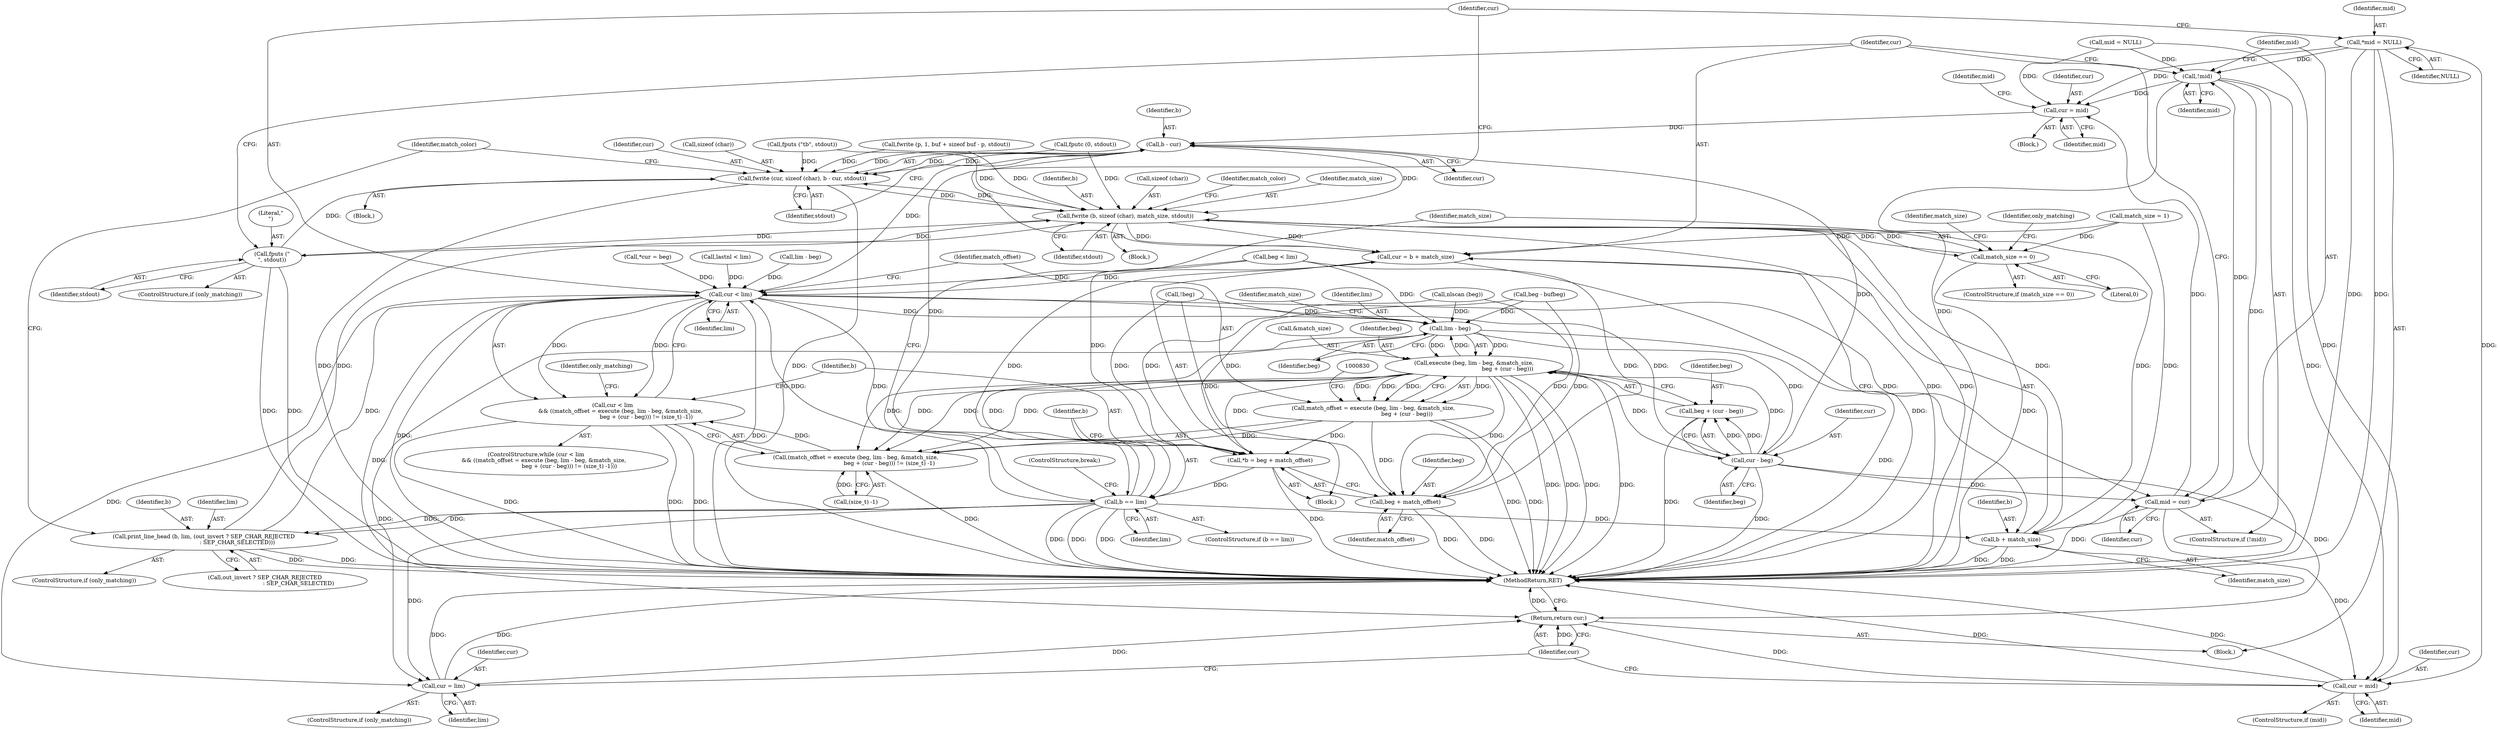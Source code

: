 digraph "0_savannah_8fcf61523644df42e1905c81bed26838e0b04f91@pointer" {
"1000806" [label="(Call,*mid = NULL)"];
"1000854" [label="(Call,!mid)"];
"1000877" [label="(Call,cur = mid)"];
"1000887" [label="(Call,b - cur)"];
"1000883" [label="(Call,fwrite (cur, sizeof (char), b - cur, stdout))"];
"1000893" [label="(Call,fwrite (b, sizeof (char), match_size, stdout))"];
"1000846" [label="(Call,match_size == 0)"];
"1000903" [label="(Call,fputs (\"\n\", stdout))"];
"1000906" [label="(Call,cur = b + match_size)"];
"1000811" [label="(Call,cur < lim)"];
"1000810" [label="(Call,cur < lim\n         && ((match_offset = execute (beg, lim - beg, &match_size,\n                                      beg + (cur - beg))) != (size_t) -1))"];
"1000819" [label="(Call,lim - beg)"];
"1000817" [label="(Call,execute (beg, lim - beg, &match_size,\n                                      beg + (cur - beg)))"];
"1000814" [label="(Call,(match_offset = execute (beg, lim - beg, &match_size,\n                                      beg + (cur - beg))) != (size_t) -1)"];
"1000815" [label="(Call,match_offset = execute (beg, lim - beg, &match_size,\n                                      beg + (cur - beg)))"];
"1000835" [label="(Call,*b = beg + match_offset)"];
"1000841" [label="(Call,b == lim)"];
"1000863" [label="(Call,print_line_head (b, lim, (out_invert ? SEP_CHAR_REJECTED\n                                      : SEP_CHAR_SELECTED)))"];
"1000908" [label="(Call,b + match_size)"];
"1000913" [label="(Call,cur = lim)"];
"1000922" [label="(Return,return cur;)"];
"1000837" [label="(Call,beg + match_offset)"];
"1000826" [label="(Call,cur - beg)"];
"1000824" [label="(Call,beg + (cur - beg))"];
"1000856" [label="(Call,mid = cur)"];
"1000919" [label="(Call,cur = mid)"];
"1000887" [label="(Call,b - cur)"];
"1000809" [label="(ControlStructure,while (cur < lim\n         && ((match_offset = execute (beg, lim - beg, &match_size,\n                                      beg + (cur - beg))) != (size_t) -1)))"];
"1000866" [label="(Call,out_invert ? SEP_CHAR_REJECTED\n                                      : SEP_CHAR_SELECTED)"];
"1001415" [label="(MethodReturn,RET)"];
"1000911" [label="(ControlStructure,if (only_matching))"];
"1000839" [label="(Identifier,match_offset)"];
"1000907" [label="(Identifier,cur)"];
"1000633" [label="(Call,!beg)"];
"1000811" [label="(Call,cur < lim)"];
"1000904" [label="(Literal,\"\n\")"];
"1000883" [label="(Call,fwrite (cur, sizeof (char), b - cur, stdout))"];
"1000898" [label="(Identifier,stdout)"];
"1000876" [label="(Block,)"];
"1000806" [label="(Call,*mid = NULL)"];
"1000823" [label="(Identifier,match_size)"];
"1000890" [label="(Identifier,stdout)"];
"1000838" [label="(Identifier,beg)"];
"1000895" [label="(Call,sizeof (char))"];
"1000703" [label="(Call,fwrite (p, 1, buf + sizeof buf - p, stdout))"];
"1000877" [label="(Call,cur = mid)"];
"1000818" [label="(Identifier,beg)"];
"1000815" [label="(Call,match_offset = execute (beg, lim - beg, &match_size,\n                                      beg + (cur - beg)))"];
"1000900" [label="(Identifier,match_color)"];
"1000798" [label="(Block,)"];
"1000730" [label="(Call,fputc (0, stdout))"];
"1000903" [label="(Call,fputs (\"\n\", stdout))"];
"1000819" [label="(Call,lim - beg)"];
"1000893" [label="(Call,fwrite (b, sizeof (char), match_size, stdout))"];
"1000884" [label="(Identifier,cur)"];
"1000825" [label="(Identifier,beg)"];
"1000841" [label="(Call,b == lim)"];
"1000892" [label="(Identifier,match_color)"];
"1000881" [label="(Identifier,mid)"];
"1000843" [label="(Identifier,lim)"];
"1000737" [label="(Call,lastnl < lim)"];
"1000629" [label="(Call,lim - beg)"];
"1000814" [label="(Call,(match_offset = execute (beg, lim - beg, &match_size,\n                                      beg + (cur - beg))) != (size_t) -1)"];
"1000817" [label="(Call,execute (beg, lim - beg, &match_size,\n                                      beg + (cur - beg)))"];
"1000912" [label="(Identifier,only_matching)"];
"1000920" [label="(Identifier,cur)"];
"1000850" [label="(Call,match_size = 1)"];
"1000856" [label="(Call,mid = cur)"];
"1000908" [label="(Call,b + match_size)"];
"1000847" [label="(Identifier,match_size)"];
"1000820" [label="(Identifier,lim)"];
"1000864" [label="(Identifier,b)"];
"1000913" [label="(Call,cur = lim)"];
"1000889" [label="(Identifier,cur)"];
"1000905" [label="(Identifier,stdout)"];
"1000851" [label="(Identifier,match_size)"];
"1000914" [label="(Identifier,cur)"];
"1000802" [label="(Call,*cur = beg)"];
"1000897" [label="(Identifier,match_size)"];
"1000862" [label="(Identifier,only_matching)"];
"1000770" [label="(Call,beg - bufbeg)"];
"1000857" [label="(Identifier,mid)"];
"1000846" [label="(Call,match_size == 0)"];
"1000618" [label="(Call,beg < lim)"];
"1000824" [label="(Call,beg + (cur - beg))"];
"1000917" [label="(ControlStructure,if (mid))"];
"1000808" [label="(Identifier,NULL)"];
"1000879" [label="(Identifier,mid)"];
"1000842" [label="(Identifier,b)"];
"1000923" [label="(Identifier,cur)"];
"1000860" [label="(Block,)"];
"1000793" [label="(Call,fputs (\"\t\b\", stdout))"];
"1000833" [label="(Block,)"];
"1000813" [label="(Identifier,lim)"];
"1000844" [label="(ControlStructure,break;)"];
"1000827" [label="(Identifier,cur)"];
"1000840" [label="(ControlStructure,if (b == lim))"];
"1000910" [label="(Identifier,match_size)"];
"1000858" [label="(Identifier,cur)"];
"1000836" [label="(Identifier,b)"];
"1000919" [label="(Call,cur = mid)"];
"1000888" [label="(Identifier,b)"];
"1000906" [label="(Call,cur = b + match_size)"];
"1000816" [label="(Identifier,match_offset)"];
"1000807" [label="(Identifier,mid)"];
"1000863" [label="(Call,print_line_head (b, lim, (out_invert ? SEP_CHAR_REJECTED\n                                      : SEP_CHAR_SELECTED)))"];
"1000821" [label="(Identifier,beg)"];
"1000871" [label="(Block,)"];
"1000854" [label="(Call,!mid)"];
"1000855" [label="(Identifier,mid)"];
"1000901" [label="(ControlStructure,if (only_matching))"];
"1000880" [label="(Call,mid = NULL)"];
"1000853" [label="(ControlStructure,if (!mid))"];
"1000915" [label="(Identifier,lim)"];
"1000828" [label="(Identifier,beg)"];
"1000741" [label="(Call,nlscan (beg))"];
"1000826" [label="(Call,cur - beg)"];
"1000810" [label="(Call,cur < lim\n         && ((match_offset = execute (beg, lim - beg, &match_size,\n                                      beg + (cur - beg))) != (size_t) -1))"];
"1000921" [label="(Identifier,mid)"];
"1000837" [label="(Call,beg + match_offset)"];
"1000822" [label="(Call,&match_size)"];
"1000812" [label="(Identifier,cur)"];
"1000909" [label="(Identifier,b)"];
"1000922" [label="(Return,return cur;)"];
"1000829" [label="(Call,(size_t) -1)"];
"1000865" [label="(Identifier,lim)"];
"1000861" [label="(ControlStructure,if (only_matching))"];
"1000885" [label="(Call,sizeof (char))"];
"1000845" [label="(ControlStructure,if (match_size == 0))"];
"1000894" [label="(Identifier,b)"];
"1000848" [label="(Literal,0)"];
"1000835" [label="(Call,*b = beg + match_offset)"];
"1000878" [label="(Identifier,cur)"];
"1000806" -> "1000798"  [label="AST: "];
"1000806" -> "1000808"  [label="CFG: "];
"1000807" -> "1000806"  [label="AST: "];
"1000808" -> "1000806"  [label="AST: "];
"1000812" -> "1000806"  [label="CFG: "];
"1000806" -> "1001415"  [label="DDG: "];
"1000806" -> "1001415"  [label="DDG: "];
"1000806" -> "1000854"  [label="DDG: "];
"1000806" -> "1000877"  [label="DDG: "];
"1000806" -> "1000919"  [label="DDG: "];
"1000854" -> "1000853"  [label="AST: "];
"1000854" -> "1000855"  [label="CFG: "];
"1000855" -> "1000854"  [label="AST: "];
"1000857" -> "1000854"  [label="CFG: "];
"1000907" -> "1000854"  [label="CFG: "];
"1000854" -> "1001415"  [label="DDG: "];
"1000854" -> "1001415"  [label="DDG: "];
"1000856" -> "1000854"  [label="DDG: "];
"1000880" -> "1000854"  [label="DDG: "];
"1000854" -> "1000877"  [label="DDG: "];
"1000854" -> "1000919"  [label="DDG: "];
"1000877" -> "1000876"  [label="AST: "];
"1000877" -> "1000879"  [label="CFG: "];
"1000878" -> "1000877"  [label="AST: "];
"1000879" -> "1000877"  [label="AST: "];
"1000881" -> "1000877"  [label="CFG: "];
"1000856" -> "1000877"  [label="DDG: "];
"1000880" -> "1000877"  [label="DDG: "];
"1000877" -> "1000887"  [label="DDG: "];
"1000887" -> "1000883"  [label="AST: "];
"1000887" -> "1000889"  [label="CFG: "];
"1000888" -> "1000887"  [label="AST: "];
"1000889" -> "1000887"  [label="AST: "];
"1000890" -> "1000887"  [label="CFG: "];
"1000887" -> "1000883"  [label="DDG: "];
"1000887" -> "1000883"  [label="DDG: "];
"1000841" -> "1000887"  [label="DDG: "];
"1000826" -> "1000887"  [label="DDG: "];
"1000811" -> "1000887"  [label="DDG: "];
"1000887" -> "1000893"  [label="DDG: "];
"1000883" -> "1000871"  [label="AST: "];
"1000883" -> "1000890"  [label="CFG: "];
"1000884" -> "1000883"  [label="AST: "];
"1000885" -> "1000883"  [label="AST: "];
"1000890" -> "1000883"  [label="AST: "];
"1000892" -> "1000883"  [label="CFG: "];
"1000883" -> "1001415"  [label="DDG: "];
"1000883" -> "1001415"  [label="DDG: "];
"1000793" -> "1000883"  [label="DDG: "];
"1000893" -> "1000883"  [label="DDG: "];
"1000730" -> "1000883"  [label="DDG: "];
"1000703" -> "1000883"  [label="DDG: "];
"1000903" -> "1000883"  [label="DDG: "];
"1000883" -> "1000893"  [label="DDG: "];
"1000893" -> "1000860"  [label="AST: "];
"1000893" -> "1000898"  [label="CFG: "];
"1000894" -> "1000893"  [label="AST: "];
"1000895" -> "1000893"  [label="AST: "];
"1000897" -> "1000893"  [label="AST: "];
"1000898" -> "1000893"  [label="AST: "];
"1000900" -> "1000893"  [label="CFG: "];
"1000893" -> "1001415"  [label="DDG: "];
"1000893" -> "1001415"  [label="DDG: "];
"1000893" -> "1000846"  [label="DDG: "];
"1000863" -> "1000893"  [label="DDG: "];
"1000846" -> "1000893"  [label="DDG: "];
"1000793" -> "1000893"  [label="DDG: "];
"1000730" -> "1000893"  [label="DDG: "];
"1000703" -> "1000893"  [label="DDG: "];
"1000903" -> "1000893"  [label="DDG: "];
"1000893" -> "1000903"  [label="DDG: "];
"1000893" -> "1000906"  [label="DDG: "];
"1000893" -> "1000906"  [label="DDG: "];
"1000893" -> "1000908"  [label="DDG: "];
"1000893" -> "1000908"  [label="DDG: "];
"1000846" -> "1000845"  [label="AST: "];
"1000846" -> "1000848"  [label="CFG: "];
"1000847" -> "1000846"  [label="AST: "];
"1000848" -> "1000846"  [label="AST: "];
"1000851" -> "1000846"  [label="CFG: "];
"1000862" -> "1000846"  [label="CFG: "];
"1000846" -> "1001415"  [label="DDG: "];
"1000850" -> "1000846"  [label="DDG: "];
"1000903" -> "1000901"  [label="AST: "];
"1000903" -> "1000905"  [label="CFG: "];
"1000904" -> "1000903"  [label="AST: "];
"1000905" -> "1000903"  [label="AST: "];
"1000907" -> "1000903"  [label="CFG: "];
"1000903" -> "1001415"  [label="DDG: "];
"1000903" -> "1001415"  [label="DDG: "];
"1000906" -> "1000833"  [label="AST: "];
"1000906" -> "1000908"  [label="CFG: "];
"1000907" -> "1000906"  [label="AST: "];
"1000908" -> "1000906"  [label="AST: "];
"1000812" -> "1000906"  [label="CFG: "];
"1000906" -> "1001415"  [label="DDG: "];
"1000906" -> "1000811"  [label="DDG: "];
"1000841" -> "1000906"  [label="DDG: "];
"1000850" -> "1000906"  [label="DDG: "];
"1000811" -> "1000810"  [label="AST: "];
"1000811" -> "1000813"  [label="CFG: "];
"1000812" -> "1000811"  [label="AST: "];
"1000813" -> "1000811"  [label="AST: "];
"1000816" -> "1000811"  [label="CFG: "];
"1000810" -> "1000811"  [label="CFG: "];
"1000811" -> "1001415"  [label="DDG: "];
"1000811" -> "1001415"  [label="DDG: "];
"1000811" -> "1000810"  [label="DDG: "];
"1000811" -> "1000810"  [label="DDG: "];
"1000802" -> "1000811"  [label="DDG: "];
"1000841" -> "1000811"  [label="DDG: "];
"1000863" -> "1000811"  [label="DDG: "];
"1000737" -> "1000811"  [label="DDG: "];
"1000629" -> "1000811"  [label="DDG: "];
"1000618" -> "1000811"  [label="DDG: "];
"1000811" -> "1000819"  [label="DDG: "];
"1000811" -> "1000826"  [label="DDG: "];
"1000811" -> "1000841"  [label="DDG: "];
"1000811" -> "1000856"  [label="DDG: "];
"1000811" -> "1000913"  [label="DDG: "];
"1000811" -> "1000922"  [label="DDG: "];
"1000810" -> "1000809"  [label="AST: "];
"1000810" -> "1000814"  [label="CFG: "];
"1000814" -> "1000810"  [label="AST: "];
"1000836" -> "1000810"  [label="CFG: "];
"1000912" -> "1000810"  [label="CFG: "];
"1000810" -> "1001415"  [label="DDG: "];
"1000810" -> "1001415"  [label="DDG: "];
"1000810" -> "1001415"  [label="DDG: "];
"1000814" -> "1000810"  [label="DDG: "];
"1000819" -> "1000817"  [label="AST: "];
"1000819" -> "1000821"  [label="CFG: "];
"1000820" -> "1000819"  [label="AST: "];
"1000821" -> "1000819"  [label="AST: "];
"1000823" -> "1000819"  [label="CFG: "];
"1000819" -> "1001415"  [label="DDG: "];
"1000819" -> "1000817"  [label="DDG: "];
"1000819" -> "1000817"  [label="DDG: "];
"1000817" -> "1000819"  [label="DDG: "];
"1000741" -> "1000819"  [label="DDG: "];
"1000618" -> "1000819"  [label="DDG: "];
"1000633" -> "1000819"  [label="DDG: "];
"1000770" -> "1000819"  [label="DDG: "];
"1000819" -> "1000826"  [label="DDG: "];
"1000819" -> "1000841"  [label="DDG: "];
"1000819" -> "1000913"  [label="DDG: "];
"1000817" -> "1000815"  [label="AST: "];
"1000817" -> "1000824"  [label="CFG: "];
"1000818" -> "1000817"  [label="AST: "];
"1000822" -> "1000817"  [label="AST: "];
"1000824" -> "1000817"  [label="AST: "];
"1000815" -> "1000817"  [label="CFG: "];
"1000817" -> "1001415"  [label="DDG: "];
"1000817" -> "1001415"  [label="DDG: "];
"1000817" -> "1001415"  [label="DDG: "];
"1000817" -> "1001415"  [label="DDG: "];
"1000817" -> "1000814"  [label="DDG: "];
"1000817" -> "1000814"  [label="DDG: "];
"1000817" -> "1000814"  [label="DDG: "];
"1000817" -> "1000814"  [label="DDG: "];
"1000817" -> "1000815"  [label="DDG: "];
"1000817" -> "1000815"  [label="DDG: "];
"1000817" -> "1000815"  [label="DDG: "];
"1000817" -> "1000815"  [label="DDG: "];
"1000826" -> "1000817"  [label="DDG: "];
"1000826" -> "1000817"  [label="DDG: "];
"1000817" -> "1000835"  [label="DDG: "];
"1000817" -> "1000837"  [label="DDG: "];
"1000814" -> "1000829"  [label="CFG: "];
"1000815" -> "1000814"  [label="AST: "];
"1000829" -> "1000814"  [label="AST: "];
"1000814" -> "1001415"  [label="DDG: "];
"1000815" -> "1000814"  [label="DDG: "];
"1000829" -> "1000814"  [label="DDG: "];
"1000816" -> "1000815"  [label="AST: "];
"1000830" -> "1000815"  [label="CFG: "];
"1000815" -> "1001415"  [label="DDG: "];
"1000815" -> "1001415"  [label="DDG: "];
"1000815" -> "1000835"  [label="DDG: "];
"1000815" -> "1000837"  [label="DDG: "];
"1000835" -> "1000833"  [label="AST: "];
"1000835" -> "1000837"  [label="CFG: "];
"1000836" -> "1000835"  [label="AST: "];
"1000837" -> "1000835"  [label="AST: "];
"1000842" -> "1000835"  [label="CFG: "];
"1000835" -> "1001415"  [label="DDG: "];
"1000741" -> "1000835"  [label="DDG: "];
"1000618" -> "1000835"  [label="DDG: "];
"1000633" -> "1000835"  [label="DDG: "];
"1000770" -> "1000835"  [label="DDG: "];
"1000835" -> "1000841"  [label="DDG: "];
"1000841" -> "1000840"  [label="AST: "];
"1000841" -> "1000843"  [label="CFG: "];
"1000842" -> "1000841"  [label="AST: "];
"1000843" -> "1000841"  [label="AST: "];
"1000844" -> "1000841"  [label="CFG: "];
"1000847" -> "1000841"  [label="CFG: "];
"1000841" -> "1001415"  [label="DDG: "];
"1000841" -> "1001415"  [label="DDG: "];
"1000841" -> "1001415"  [label="DDG: "];
"1000841" -> "1000863"  [label="DDG: "];
"1000841" -> "1000863"  [label="DDG: "];
"1000841" -> "1000908"  [label="DDG: "];
"1000841" -> "1000913"  [label="DDG: "];
"1000863" -> "1000861"  [label="AST: "];
"1000863" -> "1000866"  [label="CFG: "];
"1000864" -> "1000863"  [label="AST: "];
"1000865" -> "1000863"  [label="AST: "];
"1000866" -> "1000863"  [label="AST: "];
"1000892" -> "1000863"  [label="CFG: "];
"1000863" -> "1001415"  [label="DDG: "];
"1000863" -> "1001415"  [label="DDG: "];
"1000908" -> "1000910"  [label="CFG: "];
"1000909" -> "1000908"  [label="AST: "];
"1000910" -> "1000908"  [label="AST: "];
"1000908" -> "1001415"  [label="DDG: "];
"1000908" -> "1001415"  [label="DDG: "];
"1000850" -> "1000908"  [label="DDG: "];
"1000913" -> "1000911"  [label="AST: "];
"1000913" -> "1000915"  [label="CFG: "];
"1000914" -> "1000913"  [label="AST: "];
"1000915" -> "1000913"  [label="AST: "];
"1000923" -> "1000913"  [label="CFG: "];
"1000913" -> "1001415"  [label="DDG: "];
"1000913" -> "1001415"  [label="DDG: "];
"1000913" -> "1000922"  [label="DDG: "];
"1000922" -> "1000798"  [label="AST: "];
"1000922" -> "1000923"  [label="CFG: "];
"1000923" -> "1000922"  [label="AST: "];
"1001415" -> "1000922"  [label="CFG: "];
"1000922" -> "1001415"  [label="DDG: "];
"1000923" -> "1000922"  [label="DDG: "];
"1000919" -> "1000922"  [label="DDG: "];
"1000826" -> "1000922"  [label="DDG: "];
"1000837" -> "1000839"  [label="CFG: "];
"1000838" -> "1000837"  [label="AST: "];
"1000839" -> "1000837"  [label="AST: "];
"1000837" -> "1001415"  [label="DDG: "];
"1000837" -> "1001415"  [label="DDG: "];
"1000741" -> "1000837"  [label="DDG: "];
"1000618" -> "1000837"  [label="DDG: "];
"1000633" -> "1000837"  [label="DDG: "];
"1000770" -> "1000837"  [label="DDG: "];
"1000826" -> "1000824"  [label="AST: "];
"1000826" -> "1000828"  [label="CFG: "];
"1000827" -> "1000826"  [label="AST: "];
"1000828" -> "1000826"  [label="AST: "];
"1000824" -> "1000826"  [label="CFG: "];
"1000826" -> "1001415"  [label="DDG: "];
"1000826" -> "1000824"  [label="DDG: "];
"1000826" -> "1000824"  [label="DDG: "];
"1000826" -> "1000856"  [label="DDG: "];
"1000825" -> "1000824"  [label="AST: "];
"1000824" -> "1001415"  [label="DDG: "];
"1000856" -> "1000853"  [label="AST: "];
"1000856" -> "1000858"  [label="CFG: "];
"1000857" -> "1000856"  [label="AST: "];
"1000858" -> "1000856"  [label="AST: "];
"1000907" -> "1000856"  [label="CFG: "];
"1000856" -> "1001415"  [label="DDG: "];
"1000856" -> "1000919"  [label="DDG: "];
"1000919" -> "1000917"  [label="AST: "];
"1000919" -> "1000921"  [label="CFG: "];
"1000920" -> "1000919"  [label="AST: "];
"1000921" -> "1000919"  [label="AST: "];
"1000923" -> "1000919"  [label="CFG: "];
"1000919" -> "1001415"  [label="DDG: "];
"1000919" -> "1001415"  [label="DDG: "];
"1000880" -> "1000919"  [label="DDG: "];
}
